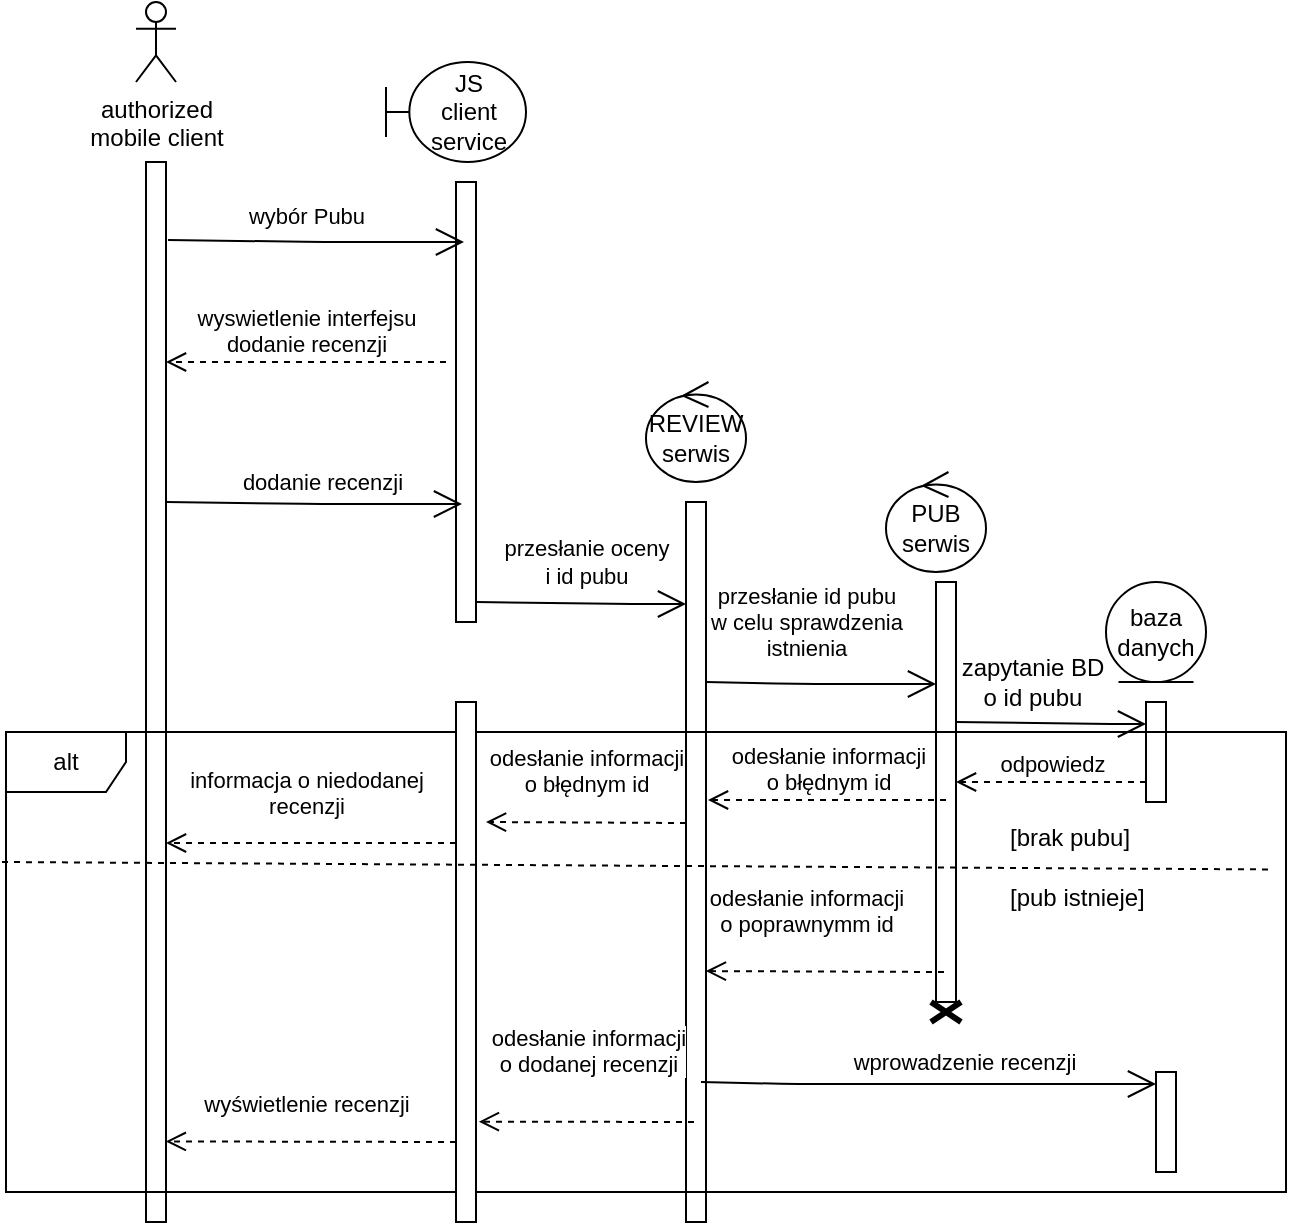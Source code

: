 <mxfile version="10.6.6" type="device"><diagram id="7bcFdvhN90xVcDmCOOD1" name="Page-1"><mxGraphModel dx="1108" dy="674" grid="1" gridSize="10" guides="1" tooltips="1" connect="1" arrows="1" fold="1" page="1" pageScale="1" pageWidth="850" pageHeight="1100" math="0" shadow="0"><root><mxCell id="0"/><mxCell id="1" parent="0"/><mxCell id="plOZRkCtGTWRvUivFxU9-1" value="&lt;div&gt;REVIEW&lt;/div&gt;&lt;div&gt;serwis&lt;br&gt;&lt;/div&gt;" style="ellipse;shape=umlControl;whiteSpace=wrap;html=1;" vertex="1" parent="1"><mxGeometry x="390" y="310" width="50" height="50" as="geometry"/></mxCell><mxCell id="plOZRkCtGTWRvUivFxU9-2" value="&lt;div&gt;JS&lt;/div&gt;&lt;div&gt;client&lt;br&gt;&lt;/div&gt;&lt;div&gt;service&lt;br&gt;&lt;/div&gt;" style="shape=umlBoundary;whiteSpace=wrap;html=1;" vertex="1" parent="1"><mxGeometry x="260" y="150" width="70" height="50" as="geometry"/></mxCell><mxCell id="plOZRkCtGTWRvUivFxU9-3" value="&lt;div&gt;baza danych&lt;/div&gt;" style="ellipse;shape=umlEntity;whiteSpace=wrap;html=1;" vertex="1" parent="1"><mxGeometry x="620" y="410" width="50" height="50" as="geometry"/></mxCell><mxCell id="plOZRkCtGTWRvUivFxU9-4" value="&lt;div&gt;authorized&lt;/div&gt;&lt;div&gt;mobile client&lt;br&gt;&lt;/div&gt;" style="shape=umlActor;verticalLabelPosition=bottom;labelBackgroundColor=#ffffff;verticalAlign=top;html=1;" vertex="1" parent="1"><mxGeometry x="135" y="120" width="20" height="40" as="geometry"/></mxCell><mxCell id="plOZRkCtGTWRvUivFxU9-10" value="" style="html=1;points=[];perimeter=orthogonalPerimeter;" vertex="1" parent="1"><mxGeometry x="295" y="210" width="10" height="220" as="geometry"/></mxCell><mxCell id="plOZRkCtGTWRvUivFxU9-11" value="" style="html=1;points=[];perimeter=orthogonalPerimeter;" vertex="1" parent="1"><mxGeometry x="140" y="200" width="10" height="530" as="geometry"/></mxCell><mxCell id="plOZRkCtGTWRvUivFxU9-15" value="&lt;br&gt;&lt;div&gt;wybór Pubu&lt;/div&gt;" style="endArrow=open;endFill=1;endSize=12;html=1;exitX=1.2;exitY=0.1;exitDx=0;exitDy=0;exitPerimeter=0;" edge="1" parent="1"><mxGeometry x="0.054" y="22" width="160" relative="1" as="geometry"><mxPoint x="151" y="239" as="sourcePoint"/><mxPoint x="299" y="240" as="targetPoint"/><Array as="points"><mxPoint x="229" y="240"/></Array><mxPoint x="-9" y="2" as="offset"/></mxGeometry></mxCell><mxCell id="plOZRkCtGTWRvUivFxU9-16" value="&lt;div&gt;wyswietlenie interfejsu &lt;br&gt;&lt;/div&gt;&lt;div&gt;dodanie recenzji&lt;br&gt;&lt;/div&gt;" style="html=1;verticalAlign=bottom;endArrow=open;dashed=1;endSize=8;" edge="1" parent="1"><mxGeometry relative="1" as="geometry"><mxPoint x="290" y="300" as="sourcePoint"/><mxPoint x="150" y="300" as="targetPoint"/></mxGeometry></mxCell><mxCell id="plOZRkCtGTWRvUivFxU9-18" value="dodanie recenzji" style="endArrow=open;endFill=1;endSize=12;html=1;exitX=1.2;exitY=0.1;exitDx=0;exitDy=0;exitPerimeter=0;" edge="1" parent="1"><mxGeometry x="0.054" y="11" width="160" relative="1" as="geometry"><mxPoint x="150" y="370" as="sourcePoint"/><mxPoint x="298" y="371" as="targetPoint"/><Array as="points"><mxPoint x="228" y="371"/></Array><mxPoint as="offset"/></mxGeometry></mxCell><mxCell id="plOZRkCtGTWRvUivFxU9-19" value="" style="html=1;points=[];perimeter=orthogonalPerimeter;" vertex="1" parent="1"><mxGeometry x="410" y="370" width="10" height="360" as="geometry"/></mxCell><mxCell id="plOZRkCtGTWRvUivFxU9-20" value="&lt;div&gt;przesłanie oceny &lt;br&gt;&lt;/div&gt;&lt;div&gt;i id pubu&lt;br&gt;&lt;/div&gt;" style="endArrow=open;endFill=1;endSize=12;html=1;exitX=1.2;exitY=0.1;exitDx=0;exitDy=0;exitPerimeter=0;" edge="1" parent="1"><mxGeometry x="0.486" y="31" width="160" relative="1" as="geometry"><mxPoint x="305" y="420" as="sourcePoint"/><mxPoint x="410" y="421" as="targetPoint"/><Array as="points"><mxPoint x="383" y="421"/></Array><mxPoint x="-23" y="10" as="offset"/></mxGeometry></mxCell><mxCell id="plOZRkCtGTWRvUivFxU9-21" value="PUB&lt;br&gt;&lt;div&gt;serwis&lt;br&gt;&lt;/div&gt;" style="ellipse;shape=umlControl;whiteSpace=wrap;html=1;" vertex="1" parent="1"><mxGeometry x="510" y="355" width="50" height="50" as="geometry"/></mxCell><mxCell id="plOZRkCtGTWRvUivFxU9-23" value="" style="html=1;points=[];perimeter=orthogonalPerimeter;" vertex="1" parent="1"><mxGeometry x="535" y="410" width="10" height="210" as="geometry"/></mxCell><mxCell id="plOZRkCtGTWRvUivFxU9-24" value="&lt;div&gt;przesłanie id pubu &lt;br&gt;&lt;/div&gt;&lt;div&gt;w celu sprawdzenia &lt;br&gt;&lt;/div&gt;&lt;div&gt;istnienia&lt;br&gt;&lt;/div&gt;" style="endArrow=open;endFill=1;endSize=12;html=1;exitX=1.2;exitY=0.1;exitDx=0;exitDy=0;exitPerimeter=0;" edge="1" parent="1" target="plOZRkCtGTWRvUivFxU9-23"><mxGeometry x="-0.13" y="31" width="160" relative="1" as="geometry"><mxPoint x="420" y="460" as="sourcePoint"/><mxPoint x="530" y="461" as="targetPoint"/><Array as="points"><mxPoint x="465" y="461"/><mxPoint x="498" y="461"/></Array><mxPoint as="offset"/></mxGeometry></mxCell><mxCell id="plOZRkCtGTWRvUivFxU9-26" value="" style="endArrow=open;endFill=1;endSize=12;html=1;exitX=1.2;exitY=0.1;exitDx=0;exitDy=0;exitPerimeter=0;" edge="1" parent="1"><mxGeometry x="1" y="-180" width="160" relative="1" as="geometry"><mxPoint x="545" y="480" as="sourcePoint"/><mxPoint x="640" y="481" as="targetPoint"/><Array as="points"><mxPoint x="623" y="481"/></Array><mxPoint x="170" y="-121" as="offset"/></mxGeometry></mxCell><mxCell id="plOZRkCtGTWRvUivFxU9-27" value="&lt;div&gt;zapytanie BD&lt;/div&gt;&lt;div&gt;o id pubu&lt;br&gt;&lt;/div&gt;" style="text;html=1;resizable=0;points=[];align=center;verticalAlign=middle;labelBackgroundColor=#ffffff;" vertex="1" connectable="0" parent="plOZRkCtGTWRvUivFxU9-26"><mxGeometry x="0.486" y="31" relative="1" as="geometry"><mxPoint x="-33.5" y="10" as="offset"/></mxGeometry></mxCell><mxCell id="plOZRkCtGTWRvUivFxU9-28" value="" style="html=1;points=[];perimeter=orthogonalPerimeter;" vertex="1" parent="1"><mxGeometry x="640" y="470" width="10" height="50" as="geometry"/></mxCell><mxCell id="plOZRkCtGTWRvUivFxU9-29" value="odpowiedz" style="html=1;verticalAlign=bottom;endArrow=open;dashed=1;endSize=8;" edge="1" parent="1" target="plOZRkCtGTWRvUivFxU9-23"><mxGeometry relative="1" as="geometry"><mxPoint x="640" y="510" as="sourcePoint"/><mxPoint x="550" y="510" as="targetPoint"/></mxGeometry></mxCell><mxCell id="plOZRkCtGTWRvUivFxU9-30" value="alt" style="shape=umlFrame;whiteSpace=wrap;html=1;" vertex="1" parent="1"><mxGeometry x="70" y="485" width="640" height="230" as="geometry"/></mxCell><mxCell id="plOZRkCtGTWRvUivFxU9-31" value="&lt;div&gt;odesłanie informacji &lt;br&gt;&lt;/div&gt;&lt;div&gt;o błędnym id&lt;br&gt;&lt;/div&gt;" style="html=1;verticalAlign=bottom;endArrow=open;dashed=1;endSize=8;" edge="1" parent="1"><mxGeometry relative="1" as="geometry"><mxPoint x="540" y="519" as="sourcePoint"/><mxPoint x="421" y="519" as="targetPoint"/></mxGeometry></mxCell><mxCell id="plOZRkCtGTWRvUivFxU9-32" value="" style="html=1;points=[];perimeter=orthogonalPerimeter;" vertex="1" parent="1"><mxGeometry x="295" y="470" width="10" height="260" as="geometry"/></mxCell><mxCell id="plOZRkCtGTWRvUivFxU9-33" value="&lt;div&gt;odesłanie informacji &lt;br&gt;&lt;/div&gt;&lt;div&gt;o błędnym id&lt;br&gt;&lt;/div&gt;" style="html=1;verticalAlign=bottom;endArrow=open;dashed=1;endSize=8;" edge="1" parent="1"><mxGeometry x="0.001" y="-10" relative="1" as="geometry"><mxPoint x="410" y="530.5" as="sourcePoint"/><mxPoint x="310" y="530" as="targetPoint"/><mxPoint as="offset"/></mxGeometry></mxCell><mxCell id="plOZRkCtGTWRvUivFxU9-34" value="&lt;div&gt;informacja o niedodanej&lt;/div&gt;&lt;div&gt;recenzji&lt;br&gt;&lt;/div&gt;" style="html=1;verticalAlign=bottom;endArrow=open;dashed=1;endSize=8;" edge="1" parent="1" target="plOZRkCtGTWRvUivFxU9-11"><mxGeometry x="0.036" y="-10" relative="1" as="geometry"><mxPoint x="295" y="540.5" as="sourcePoint"/><mxPoint x="195" y="540" as="targetPoint"/><mxPoint as="offset"/></mxGeometry></mxCell><mxCell id="plOZRkCtGTWRvUivFxU9-35" value="&lt;div&gt;odesłanie informacji &lt;br&gt;&lt;/div&gt;&lt;div&gt;o poprawnymm id&lt;br&gt;&lt;/div&gt;" style="html=1;verticalAlign=bottom;endArrow=open;dashed=1;endSize=8;entryX=1.1;entryY=0.381;entryDx=0;entryDy=0;entryPerimeter=0;" edge="1" parent="1"><mxGeometry x="0.16" y="-15" relative="1" as="geometry"><mxPoint x="539" y="605" as="sourcePoint"/><mxPoint x="419.931" y="604.552" as="targetPoint"/><mxPoint as="offset"/></mxGeometry></mxCell><mxCell id="plOZRkCtGTWRvUivFxU9-36" value="" style="html=1;points=[];perimeter=orthogonalPerimeter;" vertex="1" parent="1"><mxGeometry x="645" y="655" width="10" height="50" as="geometry"/></mxCell><mxCell id="plOZRkCtGTWRvUivFxU9-37" value="wprowadzenie recenzji" style="endArrow=open;endFill=1;endSize=12;html=1;exitX=1.2;exitY=0.1;exitDx=0;exitDy=0;exitPerimeter=0;" edge="1" parent="1" target="plOZRkCtGTWRvUivFxU9-36"><mxGeometry x="0.157" y="11" width="160" relative="1" as="geometry"><mxPoint x="417.5" y="660" as="sourcePoint"/><mxPoint x="532.5" y="661" as="targetPoint"/><Array as="points"><mxPoint x="462.5" y="661"/><mxPoint x="477.5" y="661"/><mxPoint x="495.5" y="661"/><mxPoint x="517.5" y="661"/></Array><mxPoint as="offset"/></mxGeometry></mxCell><mxCell id="plOZRkCtGTWRvUivFxU9-38" value="" style="shape=umlDestroy;whiteSpace=wrap;html=1;strokeWidth=3;" vertex="1" parent="1"><mxGeometry x="532.5" y="620" width="15" height="10" as="geometry"/></mxCell><mxCell id="plOZRkCtGTWRvUivFxU9-39" value="&lt;div&gt;odesłanie informacji &lt;br&gt;&lt;/div&gt;&lt;div&gt;o dodanej recenzji&lt;br&gt;&lt;/div&gt;" style="html=1;verticalAlign=bottom;endArrow=open;dashed=1;endSize=8;entryX=1.145;entryY=0.807;entryDx=0;entryDy=0;entryPerimeter=0;" edge="1" parent="1" target="plOZRkCtGTWRvUivFxU9-32"><mxGeometry x="-0.019" y="-20" relative="1" as="geometry"><mxPoint x="414" y="680" as="sourcePoint"/><mxPoint x="310" y="680" as="targetPoint"/><mxPoint as="offset"/></mxGeometry></mxCell><mxCell id="plOZRkCtGTWRvUivFxU9-40" value="wyświetlenie recenzji" style="html=1;verticalAlign=bottom;endArrow=open;dashed=1;endSize=8;entryX=0.99;entryY=0.924;entryDx=0;entryDy=0;entryPerimeter=0;" edge="1" parent="1" target="plOZRkCtGTWRvUivFxU9-11"><mxGeometry x="0.034" y="-10" relative="1" as="geometry"><mxPoint x="295" y="690" as="sourcePoint"/><mxPoint x="187.448" y="689.931" as="targetPoint"/><mxPoint as="offset"/></mxGeometry></mxCell><mxCell id="plOZRkCtGTWRvUivFxU9-41" value="" style="endArrow=none;endSize=12;dashed=1;html=1;endFill=0;entryX=1.005;entryY=0.277;entryDx=0;entryDy=0;entryPerimeter=0;" edge="1" parent="1"><mxGeometry width="160" relative="1" as="geometry"><mxPoint x="68" y="550" as="sourcePoint"/><mxPoint x="702" y="553.724" as="targetPoint"/></mxGeometry></mxCell><mxCell id="plOZRkCtGTWRvUivFxU9-42" value="[brak pubu]" style="text;html=1;resizable=0;points=[];autosize=1;align=left;verticalAlign=top;spacingTop=-4;" vertex="1" parent="1"><mxGeometry x="570" y="528" width="80" height="20" as="geometry"/></mxCell><mxCell id="plOZRkCtGTWRvUivFxU9-43" value="[pub istnieje]" style="text;html=1;resizable=0;points=[];autosize=1;align=left;verticalAlign=top;spacingTop=-4;" vertex="1" parent="1"><mxGeometry x="570" y="558" width="80" height="20" as="geometry"/></mxCell></root></mxGraphModel></diagram></mxfile>
